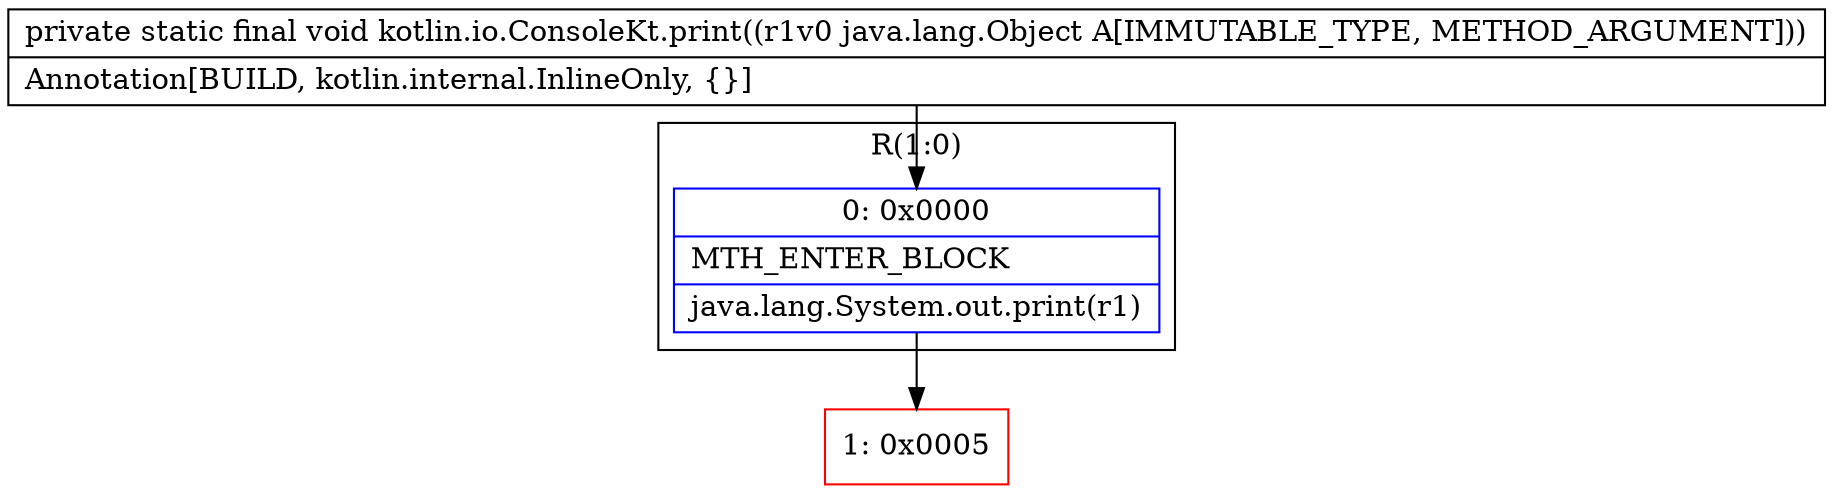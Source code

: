 digraph "CFG forkotlin.io.ConsoleKt.print(Ljava\/lang\/Object;)V" {
subgraph cluster_Region_538268732 {
label = "R(1:0)";
node [shape=record,color=blue];
Node_0 [shape=record,label="{0\:\ 0x0000|MTH_ENTER_BLOCK\l|java.lang.System.out.print(r1)\l}"];
}
Node_1 [shape=record,color=red,label="{1\:\ 0x0005}"];
MethodNode[shape=record,label="{private static final void kotlin.io.ConsoleKt.print((r1v0 java.lang.Object A[IMMUTABLE_TYPE, METHOD_ARGUMENT]))  | Annotation[BUILD, kotlin.internal.InlineOnly, \{\}]\l}"];
MethodNode -> Node_0;
Node_0 -> Node_1;
}

